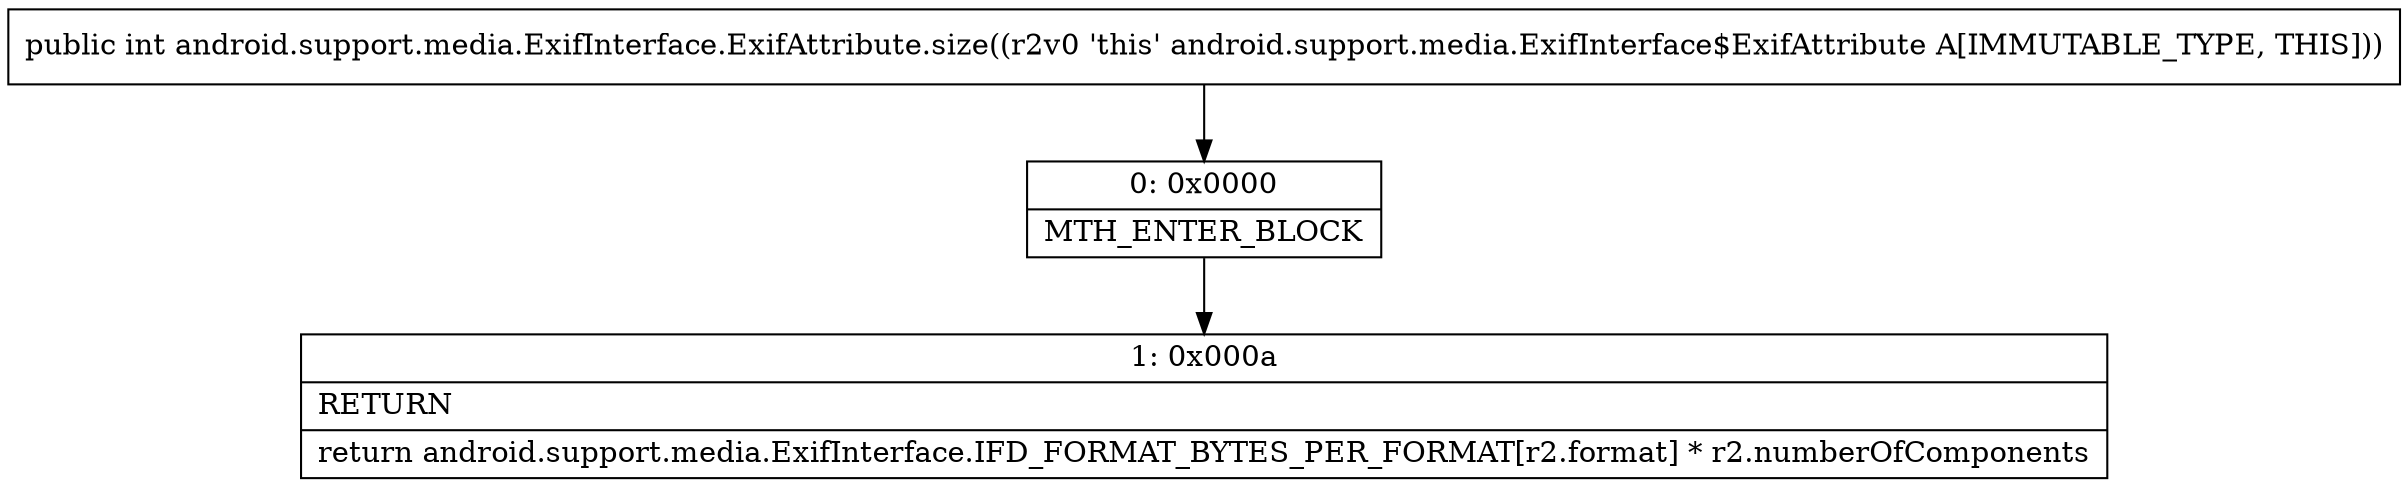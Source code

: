 digraph "CFG forandroid.support.media.ExifInterface.ExifAttribute.size()I" {
Node_0 [shape=record,label="{0\:\ 0x0000|MTH_ENTER_BLOCK\l}"];
Node_1 [shape=record,label="{1\:\ 0x000a|RETURN\l|return android.support.media.ExifInterface.IFD_FORMAT_BYTES_PER_FORMAT[r2.format] * r2.numberOfComponents\l}"];
MethodNode[shape=record,label="{public int android.support.media.ExifInterface.ExifAttribute.size((r2v0 'this' android.support.media.ExifInterface$ExifAttribute A[IMMUTABLE_TYPE, THIS])) }"];
MethodNode -> Node_0;
Node_0 -> Node_1;
}

